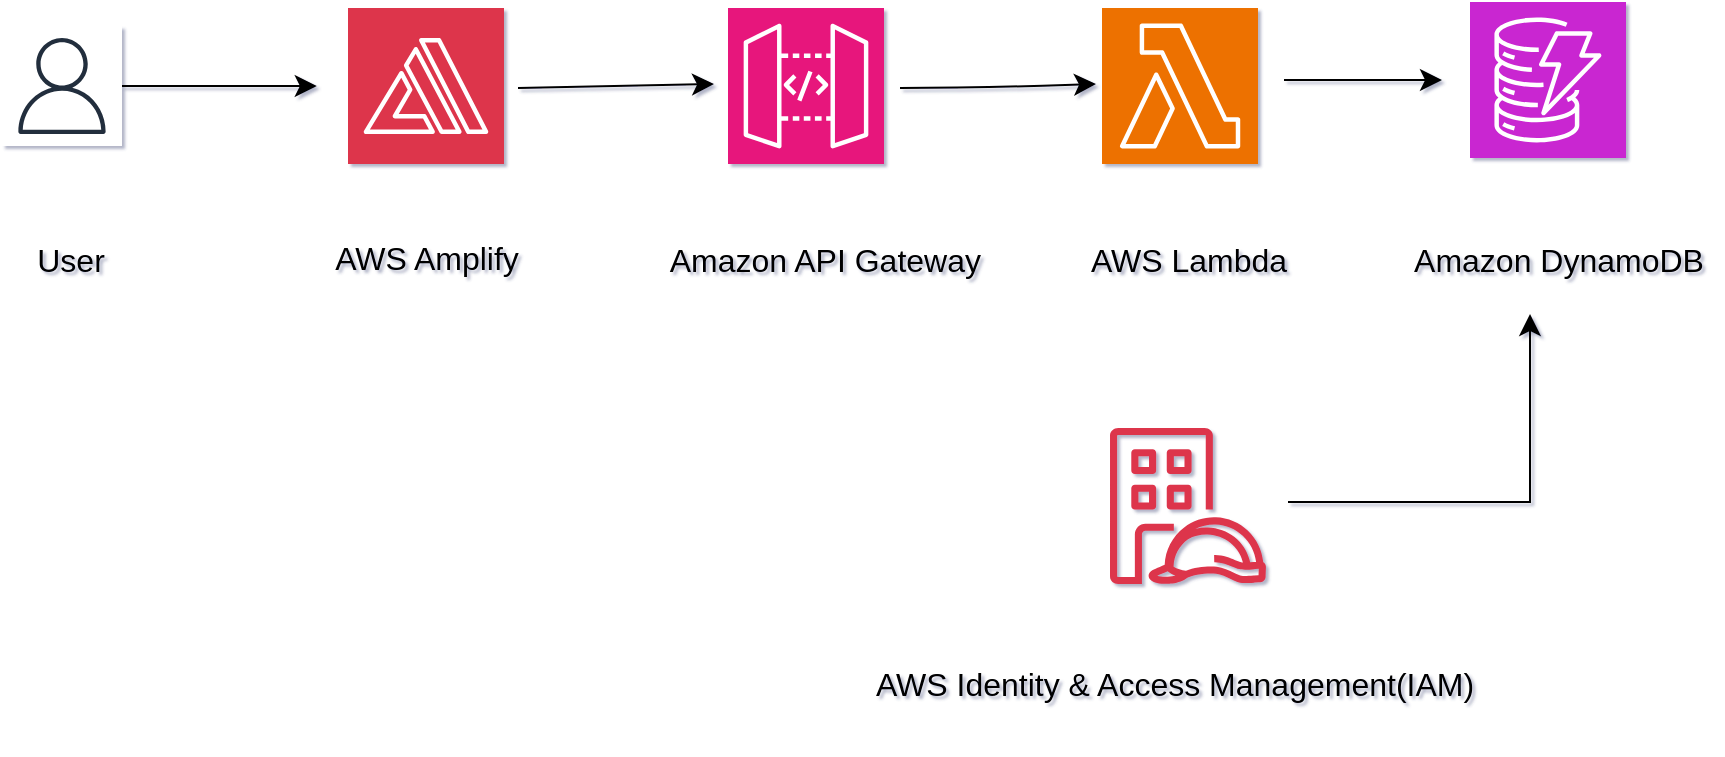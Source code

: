 <mxfile version="24.2.2" type="device">
  <diagram name="Page-1" id="QcDF9LfDr2FWI_Q2dXwg">
    <mxGraphModel dx="2150" dy="607" grid="0" gridSize="10" guides="1" tooltips="1" connect="1" arrows="1" fold="1" page="1" pageScale="1" pageWidth="1100" pageHeight="850" background="none" math="0" shadow="1">
      <root>
        <mxCell id="0" />
        <mxCell id="1" parent="0" />
        <mxCell id="dpkiBVyX9YmKbWH8nzWi-1" value="" style="points=[[0,0,0],[0.25,0,0],[0.5,0,0],[0.75,0,0],[1,0,0],[0,1,0],[0.25,1,0],[0.5,1,0],[0.75,1,0],[1,1,0],[0,0.25,0],[0,0.5,0],[0,0.75,0],[1,0.25,0],[1,0.5,0],[1,0.75,0]];outlineConnect=0;fontColor=#232F3E;fillColor=#DD344C;strokeColor=#ffffff;dashed=0;verticalLabelPosition=bottom;verticalAlign=top;align=center;html=1;fontSize=12;fontStyle=0;aspect=fixed;shape=mxgraph.aws4.resourceIcon;resIcon=mxgraph.aws4.amplify;" vertex="1" parent="1">
          <mxGeometry x="88" y="98" width="78" height="78" as="geometry" />
        </mxCell>
        <mxCell id="dpkiBVyX9YmKbWH8nzWi-12" style="edgeStyle=none;curved=1;rounded=0;orthogonalLoop=1;jettySize=auto;html=1;fontSize=12;startSize=8;endSize=8;" edge="1" parent="1" source="dpkiBVyX9YmKbWH8nzWi-2">
          <mxGeometry relative="1" as="geometry">
            <mxPoint x="72.4" y="137" as="targetPoint" />
          </mxGeometry>
        </mxCell>
        <mxCell id="dpkiBVyX9YmKbWH8nzWi-2" value="" style="outlineConnect=0;fontColor=#232F3E;gradientColor=none;strokeColor=#232F3E;fillColor=#ffffff;dashed=0;verticalLabelPosition=bottom;verticalAlign=top;align=center;html=1;fontSize=12;fontStyle=0;aspect=fixed;shape=mxgraph.aws4.resourceIcon;resIcon=mxgraph.aws4.user;" vertex="1" parent="1">
          <mxGeometry x="-85" y="107" width="60" height="60" as="geometry" />
        </mxCell>
        <mxCell id="dpkiBVyX9YmKbWH8nzWi-3" value="" style="points=[[0,0,0],[0.25,0,0],[0.5,0,0],[0.75,0,0],[1,0,0],[0,1,0],[0.25,1,0],[0.5,1,0],[0.75,1,0],[1,1,0],[0,0.25,0],[0,0.5,0],[0,0.75,0],[1,0.25,0],[1,0.5,0],[1,0.75,0]];outlineConnect=0;fontColor=#232F3E;fillColor=#ED7100;strokeColor=#ffffff;dashed=0;verticalLabelPosition=bottom;verticalAlign=top;align=center;html=1;fontSize=12;fontStyle=0;aspect=fixed;shape=mxgraph.aws4.resourceIcon;resIcon=mxgraph.aws4.lambda;" vertex="1" parent="1">
          <mxGeometry x="465" y="98" width="78" height="78" as="geometry" />
        </mxCell>
        <mxCell id="dpkiBVyX9YmKbWH8nzWi-4" value="" style="points=[[0,0,0],[0.25,0,0],[0.5,0,0],[0.75,0,0],[1,0,0],[0,1,0],[0.25,1,0],[0.5,1,0],[0.75,1,0],[1,1,0],[0,0.25,0],[0,0.5,0],[0,0.75,0],[1,0.25,0],[1,0.5,0],[1,0.75,0]];outlineConnect=0;fontColor=#232F3E;fillColor=#E7157B;strokeColor=#ffffff;dashed=0;verticalLabelPosition=bottom;verticalAlign=top;align=center;html=1;fontSize=12;fontStyle=0;aspect=fixed;shape=mxgraph.aws4.resourceIcon;resIcon=mxgraph.aws4.api_gateway;" vertex="1" parent="1">
          <mxGeometry x="278" y="98" width="78" height="78" as="geometry" />
        </mxCell>
        <mxCell id="dpkiBVyX9YmKbWH8nzWi-5" value="" style="points=[[0,0,0],[0.25,0,0],[0.5,0,0],[0.75,0,0],[1,0,0],[0,1,0],[0.25,1,0],[0.5,1,0],[0.75,1,0],[1,1,0],[0,0.25,0],[0,0.5,0],[0,0.75,0],[1,0.25,0],[1,0.5,0],[1,0.75,0]];outlineConnect=0;fontColor=#232F3E;fillColor=#C925D1;strokeColor=#ffffff;dashed=0;verticalLabelPosition=bottom;verticalAlign=top;align=center;html=1;fontSize=12;fontStyle=0;aspect=fixed;shape=mxgraph.aws4.resourceIcon;resIcon=mxgraph.aws4.dynamodb;" vertex="1" parent="1">
          <mxGeometry x="649" y="95" width="78" height="78" as="geometry" />
        </mxCell>
        <mxCell id="dpkiBVyX9YmKbWH8nzWi-6" value="" style="outlineConnect=0;fontColor=#232F3E;gradientColor=none;fillColor=#DD344C;strokeColor=none;dashed=0;verticalLabelPosition=bottom;verticalAlign=top;align=center;html=1;fontSize=12;fontStyle=0;aspect=fixed;pointerEvents=1;shape=mxgraph.aws4.identity_access_management_iam_roles_anywhere;" vertex="1" parent="1">
          <mxGeometry x="469" y="308" width="78" height="78" as="geometry" />
        </mxCell>
        <mxCell id="dpkiBVyX9YmKbWH8nzWi-13" value="&lt;p style=&quot;text-indent:-.25in;mso-list:l0 level1 lfo1&quot; class=&quot;MsoListParagraph&quot;&gt;&lt;font face=&quot;Symbol&quot;&gt;&amp;nbsp; &amp;nbsp; &amp;nbsp; &amp;nbsp;&lt;/font&gt;AWS Amplify&lt;/p&gt;" style="text;html=1;align=center;verticalAlign=middle;resizable=0;points=[];autosize=1;strokeColor=none;fillColor=none;fontSize=16;" vertex="1" parent="1">
          <mxGeometry x="69" y="191" width="112" height="64" as="geometry" />
        </mxCell>
        <mxCell id="dpkiBVyX9YmKbWH8nzWi-14" value="&lt;p style=&quot;text-indent:-.25in;mso-list:l0 level1 lfo1&quot; class=&quot;MsoListParagraph&quot;&gt;&lt;span style=&quot;font-family:Symbol;mso-fareast-font-family:Symbol;mso-bidi-font-family:&lt;br/&gt;Symbol&quot;&gt;&lt;span style=&quot;font-variant-numeric: normal; font-variant-east-asian: normal; font-variant-alternates: normal; font-kerning: auto; font-optical-sizing: auto; font-feature-settings: normal; font-variation-settings: normal; font-variant-position: normal; font-stretch: normal; font-size: 7pt; line-height: normal; font-family: &amp;quot;Times New Roman&amp;quot;;&quot;&gt;&amp;nbsp;&lt;/span&gt;&lt;/span&gt;Amazon API Gateway&lt;/p&gt;" style="text;html=1;align=center;verticalAlign=middle;resizable=0;points=[];autosize=1;strokeColor=none;fillColor=none;fontSize=16;" vertex="1" parent="1">
          <mxGeometry x="261" y="191.5" width="151" height="64" as="geometry" />
        </mxCell>
        <mxCell id="dpkiBVyX9YmKbWH8nzWi-15" value="&lt;p style=&quot;text-indent:-.25in;mso-list:l0 level1 lfo1&quot; class=&quot;MsoListParagraph&quot;&gt;AWS Lambda&lt;/p&gt;" style="text;html=1;align=center;verticalAlign=middle;resizable=0;points=[];autosize=1;strokeColor=none;fillColor=none;fontSize=16;" vertex="1" parent="1">
          <mxGeometry x="474" y="192.5" width="91" height="63" as="geometry" />
        </mxCell>
        <mxCell id="dpkiBVyX9YmKbWH8nzWi-16" value="&lt;br&gt;&lt;br&gt;&lt;p style=&quot;text-indent:-.25in;mso-list:l0 level1 lfo1&quot; class=&quot;MsoListParagraph&quot;&gt;&lt;span style=&quot;font-family: &amp;quot;Times New Roman&amp;quot;; font-size: 7pt; text-indent: -0.25in; background-color: initial;&quot;&gt;&amp;nbsp; &amp;nbsp; &amp;nbsp; &amp;nbsp;&lt;/span&gt;&lt;br&gt;&lt;/p&gt;&lt;p style=&quot;text-indent:-.25in;mso-list:l0 level1 lfo1&quot; class=&quot;MsoListParagraph&quot;&gt;Amazon DynamoDB&lt;/p&gt;&lt;br&gt;&lt;br&gt;&lt;br&gt;&lt;br&gt;&lt;div&gt;&lt;br/&gt;&lt;/div&gt;" style="text;html=1;align=center;verticalAlign=middle;resizable=0;points=[];autosize=1;strokeColor=none;fillColor=none;fontSize=16;" vertex="1" parent="1">
          <mxGeometry x="638" y="118" width="134" height="233" as="geometry" />
        </mxCell>
        <mxCell id="dpkiBVyX9YmKbWH8nzWi-17" value="&lt;p style=&quot;text-indent:-.25in;mso-list:l0 level1 lfo1&quot; class=&quot;MsoListParagraph&quot;&gt;&lt;font face=&quot;Symbol&quot;&gt;&amp;nbsp; &amp;nbsp; &amp;nbsp; &amp;nbsp; &amp;nbsp;&amp;nbsp;&lt;/font&gt;AWS Identity &amp;amp; Access Management(IAM)&lt;/p&gt;" style="text;html=1;align=center;verticalAlign=middle;resizable=0;points=[];autosize=1;strokeColor=none;fillColor=none;fontSize=16;" vertex="1" parent="1">
          <mxGeometry x="327" y="404" width="332" height="64" as="geometry" />
        </mxCell>
        <mxCell id="dpkiBVyX9YmKbWH8nzWi-18" value="" style="edgeStyle=none;orthogonalLoop=1;jettySize=auto;html=1;rounded=0;fontSize=12;startSize=8;endSize=8;curved=1;" edge="1" parent="1">
          <mxGeometry width="140" relative="1" as="geometry">
            <mxPoint x="173" y="138" as="sourcePoint" />
            <mxPoint x="271" y="136" as="targetPoint" />
            <Array as="points" />
          </mxGeometry>
        </mxCell>
        <mxCell id="dpkiBVyX9YmKbWH8nzWi-19" value="" style="edgeStyle=none;orthogonalLoop=1;jettySize=auto;html=1;rounded=0;fontSize=12;startSize=8;endSize=8;curved=1;" edge="1" parent="1">
          <mxGeometry width="140" relative="1" as="geometry">
            <mxPoint x="364" y="138" as="sourcePoint" />
            <mxPoint x="462" y="136" as="targetPoint" />
            <Array as="points">
              <mxPoint x="403" y="138" />
            </Array>
          </mxGeometry>
        </mxCell>
        <mxCell id="dpkiBVyX9YmKbWH8nzWi-21" value="" style="edgeStyle=none;orthogonalLoop=1;jettySize=auto;html=1;rounded=0;fontSize=12;startSize=8;endSize=8;curved=1;" edge="1" parent="1">
          <mxGeometry width="140" relative="1" as="geometry">
            <mxPoint x="556" y="134" as="sourcePoint" />
            <mxPoint x="635" y="134" as="targetPoint" />
            <Array as="points" />
          </mxGeometry>
        </mxCell>
        <mxCell id="dpkiBVyX9YmKbWH8nzWi-24" value="" style="edgeStyle=segmentEdgeStyle;endArrow=classic;html=1;curved=0;rounded=0;endSize=8;startSize=8;fontSize=12;entryX=0.306;entryY=0.571;entryDx=0;entryDy=0;entryPerimeter=0;" edge="1" parent="1" target="dpkiBVyX9YmKbWH8nzWi-16">
          <mxGeometry width="50" height="50" relative="1" as="geometry">
            <mxPoint x="558" y="345" as="sourcePoint" />
            <mxPoint x="677" y="298" as="targetPoint" />
          </mxGeometry>
        </mxCell>
        <mxCell id="dpkiBVyX9YmKbWH8nzWi-26" value="User" style="text;html=1;align=center;verticalAlign=middle;resizable=0;points=[];autosize=1;strokeColor=none;fillColor=none;fontSize=16;" vertex="1" parent="1">
          <mxGeometry x="-77" y="208.5" width="51" height="31" as="geometry" />
        </mxCell>
      </root>
    </mxGraphModel>
  </diagram>
</mxfile>

